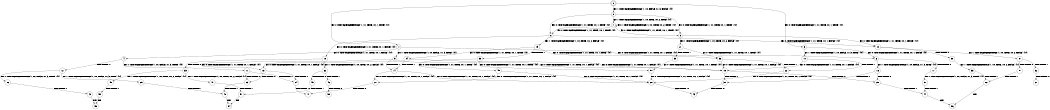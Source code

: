 digraph BCG {
size = "7, 10.5";
center = TRUE;
node [shape = circle];
0 [peripheries = 2];
0 -> 1 [label = "EX !0 !ATOMIC_EXCH_BRANCH (1, +1, TRUE, +0, 1, TRUE) !{0}"];
0 -> 2 [label = "EX !1 !ATOMIC_EXCH_BRANCH (1, +0, FALSE, +1, 3, FALSE) !{0}"];
0 -> 3 [label = "EX !0 !ATOMIC_EXCH_BRANCH (1, +1, TRUE, +0, 1, TRUE) !{0}"];
1 -> 4 [label = "EX !0 !ATOMIC_EXCH_BRANCH (1, +1, TRUE, +0, 1, FALSE) !{0}"];
1 -> 5 [label = "EX !1 !ATOMIC_EXCH_BRANCH (1, +0, FALSE, +1, 3, TRUE) !{0}"];
1 -> 6 [label = "EX !0 !ATOMIC_EXCH_BRANCH (1, +1, TRUE, +0, 1, FALSE) !{0}"];
2 -> 7 [label = "EX !1 !ATOMIC_EXCH_BRANCH (1, +0, TRUE, +0, 2, TRUE) !{0}"];
2 -> 8 [label = "EX !0 !ATOMIC_EXCH_BRANCH (1, +1, TRUE, +0, 1, TRUE) !{0}"];
2 -> 9 [label = "EX !0 !ATOMIC_EXCH_BRANCH (1, +1, TRUE, +0, 1, TRUE) !{0}"];
3 -> 10 [label = "EX !1 !ATOMIC_EXCH_BRANCH (1, +0, FALSE, +1, 3, TRUE) !{0}"];
3 -> 6 [label = "EX !0 !ATOMIC_EXCH_BRANCH (1, +1, TRUE, +0, 1, FALSE) !{0}"];
4 -> 11 [label = "EX !1 !ATOMIC_EXCH_BRANCH (1, +0, FALSE, +1, 3, TRUE) !{0}"];
4 -> 12 [label = "TERMINATE !0"];
5 -> 13 [label = "EX !0 !ATOMIC_EXCH_BRANCH (1, +1, TRUE, +0, 1, FALSE) !{0}"];
5 -> 14 [label = "TERMINATE !1"];
5 -> 15 [label = "EX !0 !ATOMIC_EXCH_BRANCH (1, +1, TRUE, +0, 1, FALSE) !{0}"];
6 -> 16 [label = "EX !1 !ATOMIC_EXCH_BRANCH (1, +0, FALSE, +1, 3, TRUE) !{0}"];
6 -> 17 [label = "TERMINATE !0"];
7 -> 7 [label = "EX !1 !ATOMIC_EXCH_BRANCH (1, +0, TRUE, +0, 2, TRUE) !{0}"];
7 -> 8 [label = "EX !0 !ATOMIC_EXCH_BRANCH (1, +1, TRUE, +0, 1, TRUE) !{0}"];
7 -> 9 [label = "EX !0 !ATOMIC_EXCH_BRANCH (1, +1, TRUE, +0, 1, TRUE) !{0}"];
8 -> 18 [label = "EX !0 !ATOMIC_EXCH_BRANCH (1, +1, TRUE, +0, 1, FALSE) !{0}"];
8 -> 19 [label = "EX !1 !ATOMIC_EXCH_BRANCH (1, +0, TRUE, +0, 2, FALSE) !{0}"];
8 -> 20 [label = "EX !0 !ATOMIC_EXCH_BRANCH (1, +1, TRUE, +0, 1, FALSE) !{0}"];
9 -> 21 [label = "EX !1 !ATOMIC_EXCH_BRANCH (1, +0, TRUE, +0, 2, FALSE) !{0}"];
9 -> 20 [label = "EX !0 !ATOMIC_EXCH_BRANCH (1, +1, TRUE, +0, 1, FALSE) !{0}"];
10 -> 22 [label = "TERMINATE !1"];
10 -> 15 [label = "EX !0 !ATOMIC_EXCH_BRANCH (1, +1, TRUE, +0, 1, FALSE) !{0}"];
11 -> 23 [label = "TERMINATE !0"];
11 -> 24 [label = "TERMINATE !1"];
12 -> 25 [label = "EX !1 !ATOMIC_EXCH_BRANCH (1, +0, FALSE, +1, 3, TRUE) !{1}"];
12 -> 26 [label = "EX !1 !ATOMIC_EXCH_BRANCH (1, +0, FALSE, +1, 3, TRUE) !{1}"];
13 -> 23 [label = "TERMINATE !0"];
13 -> 24 [label = "TERMINATE !1"];
14 -> 27 [label = "EX !0 !ATOMIC_EXCH_BRANCH (1, +1, TRUE, +0, 1, FALSE) !{0}"];
14 -> 28 [label = "EX !0 !ATOMIC_EXCH_BRANCH (1, +1, TRUE, +0, 1, FALSE) !{0}"];
15 -> 29 [label = "TERMINATE !0"];
15 -> 30 [label = "TERMINATE !1"];
16 -> 29 [label = "TERMINATE !0"];
16 -> 30 [label = "TERMINATE !1"];
17 -> 31 [label = "EX !1 !ATOMIC_EXCH_BRANCH (1, +0, FALSE, +1, 3, TRUE) !{1}"];
18 -> 32 [label = "EX !1 !ATOMIC_EXCH_BRANCH (1, +0, TRUE, +0, 2, FALSE) !{0}"];
18 -> 33 [label = "TERMINATE !0"];
19 -> 34 [label = "EX !0 !ATOMIC_EXCH_BRANCH (1, +1, TRUE, +0, 1, TRUE) !{0}"];
19 -> 35 [label = "TERMINATE !1"];
19 -> 36 [label = "EX !0 !ATOMIC_EXCH_BRANCH (1, +1, TRUE, +0, 1, TRUE) !{0}"];
20 -> 37 [label = "EX !1 !ATOMIC_EXCH_BRANCH (1, +0, TRUE, +0, 2, FALSE) !{0}"];
20 -> 38 [label = "TERMINATE !0"];
21 -> 39 [label = "TERMINATE !1"];
21 -> 36 [label = "EX !0 !ATOMIC_EXCH_BRANCH (1, +1, TRUE, +0, 1, TRUE) !{0}"];
22 -> 28 [label = "EX !0 !ATOMIC_EXCH_BRANCH (1, +1, TRUE, +0, 1, FALSE) !{0}"];
23 -> 40 [label = "TERMINATE !1"];
24 -> 41 [label = "TERMINATE !0"];
25 -> 40 [label = "TERMINATE !1"];
26 -> 42 [label = "TERMINATE !1"];
27 -> 41 [label = "TERMINATE !0"];
28 -> 43 [label = "TERMINATE !0"];
29 -> 44 [label = "TERMINATE !1"];
30 -> 43 [label = "TERMINATE !0"];
31 -> 44 [label = "TERMINATE !1"];
32 -> 45 [label = "TERMINATE !0"];
32 -> 46 [label = "TERMINATE !1"];
33 -> 47 [label = "EX !1 !ATOMIC_EXCH_BRANCH (1, +0, TRUE, +0, 2, FALSE) !{1}"];
33 -> 48 [label = "EX !1 !ATOMIC_EXCH_BRANCH (1, +0, TRUE, +0, 2, FALSE) !{1}"];
34 -> 13 [label = "EX !0 !ATOMIC_EXCH_BRANCH (1, +1, TRUE, +0, 1, FALSE) !{0}"];
34 -> 14 [label = "TERMINATE !1"];
34 -> 15 [label = "EX !0 !ATOMIC_EXCH_BRANCH (1, +1, TRUE, +0, 1, FALSE) !{0}"];
35 -> 49 [label = "EX !0 !ATOMIC_EXCH_BRANCH (1, +1, TRUE, +0, 1, TRUE) !{0}"];
35 -> 50 [label = "EX !0 !ATOMIC_EXCH_BRANCH (1, +1, TRUE, +0, 1, TRUE) !{0}"];
36 -> 22 [label = "TERMINATE !1"];
36 -> 15 [label = "EX !0 !ATOMIC_EXCH_BRANCH (1, +1, TRUE, +0, 1, FALSE) !{0}"];
37 -> 51 [label = "TERMINATE !0"];
37 -> 52 [label = "TERMINATE !1"];
38 -> 53 [label = "EX !1 !ATOMIC_EXCH_BRANCH (1, +0, TRUE, +0, 2, FALSE) !{1}"];
39 -> 50 [label = "EX !0 !ATOMIC_EXCH_BRANCH (1, +1, TRUE, +0, 1, TRUE) !{0}"];
40 -> 54 [label = "exit"];
42 -> 55 [label = "exit"];
44 -> 56 [label = "exit"];
45 -> 57 [label = "TERMINATE !1"];
46 -> 58 [label = "TERMINATE !0"];
47 -> 57 [label = "TERMINATE !1"];
48 -> 59 [label = "TERMINATE !1"];
49 -> 27 [label = "EX !0 !ATOMIC_EXCH_BRANCH (1, +1, TRUE, +0, 1, FALSE) !{0}"];
49 -> 28 [label = "EX !0 !ATOMIC_EXCH_BRANCH (1, +1, TRUE, +0, 1, FALSE) !{0}"];
50 -> 28 [label = "EX !0 !ATOMIC_EXCH_BRANCH (1, +1, TRUE, +0, 1, FALSE) !{0}"];
51 -> 60 [label = "TERMINATE !1"];
52 -> 61 [label = "TERMINATE !0"];
53 -> 60 [label = "TERMINATE !1"];
57 -> 54 [label = "exit"];
59 -> 55 [label = "exit"];
60 -> 56 [label = "exit"];
}
